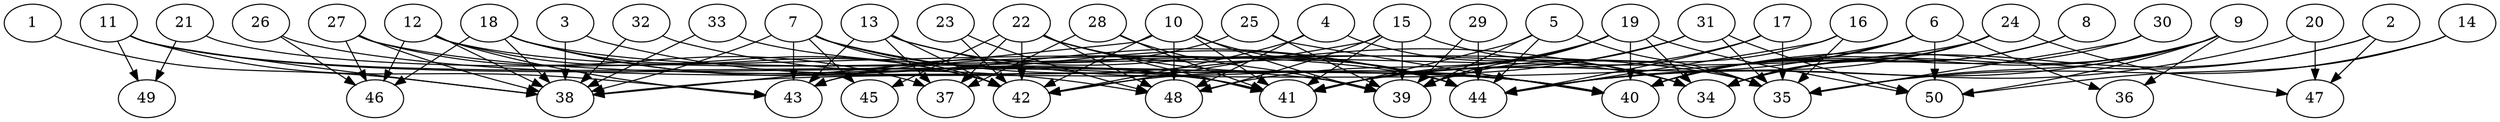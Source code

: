 // DAG automatically generated by daggen at Thu Oct  3 14:07:57 2019
// ./daggen --dot -n 50 --ccr 0.5 --fat 0.9 --regular 0.9 --density 0.5 --mindata 5242880 --maxdata 52428800 
digraph G {
  1 [size="17350656", alpha="0.20", expect_size="8675328"] 
  1 -> 38 [size ="8675328"]
  2 [size="46190592", alpha="0.19", expect_size="23095296"] 
  2 -> 34 [size ="23095296"]
  2 -> 40 [size ="23095296"]
  2 -> 47 [size ="23095296"]
  3 [size="77795328", alpha="0.07", expect_size="38897664"] 
  3 -> 38 [size ="38897664"]
  3 -> 44 [size ="38897664"]
  4 [size="89690112", alpha="0.18", expect_size="44845056"] 
  4 -> 34 [size ="44845056"]
  4 -> 42 [size ="44845056"]
  4 -> 48 [size ="44845056"]
  5 [size="63752192", alpha="0.16", expect_size="31876096"] 
  5 -> 35 [size ="31876096"]
  5 -> 39 [size ="31876096"]
  5 -> 41 [size ="31876096"]
  5 -> 44 [size ="31876096"]
  6 [size="93431808", alpha="0.14", expect_size="46715904"] 
  6 -> 36 [size ="46715904"]
  6 -> 38 [size ="46715904"]
  6 -> 40 [size ="46715904"]
  6 -> 41 [size ="46715904"]
  6 -> 50 [size ="46715904"]
  7 [size="91140096", alpha="0.06", expect_size="45570048"] 
  7 -> 34 [size ="45570048"]
  7 -> 38 [size ="45570048"]
  7 -> 41 [size ="45570048"]
  7 -> 42 [size ="45570048"]
  7 -> 43 [size ="45570048"]
  7 -> 45 [size ="45570048"]
  8 [size="16871424", alpha="0.02", expect_size="8435712"] 
  8 -> 34 [size ="8435712"]
  8 -> 40 [size ="8435712"]
  9 [size="35371008", alpha="0.04", expect_size="17685504"] 
  9 -> 34 [size ="17685504"]
  9 -> 35 [size ="17685504"]
  9 -> 36 [size ="17685504"]
  9 -> 40 [size ="17685504"]
  9 -> 44 [size ="17685504"]
  9 -> 50 [size ="17685504"]
  10 [size="84887552", alpha="0.15", expect_size="42443776"] 
  10 -> 38 [size ="42443776"]
  10 -> 39 [size ="42443776"]
  10 -> 41 [size ="42443776"]
  10 -> 42 [size ="42443776"]
  10 -> 44 [size ="42443776"]
  10 -> 48 [size ="42443776"]
  11 [size="104374272", alpha="0.15", expect_size="52187136"] 
  11 -> 38 [size ="52187136"]
  11 -> 39 [size ="52187136"]
  11 -> 41 [size ="52187136"]
  11 -> 43 [size ="52187136"]
  11 -> 49 [size ="52187136"]
  12 [size="102133760", alpha="0.08", expect_size="51066880"] 
  12 -> 34 [size ="51066880"]
  12 -> 38 [size ="51066880"]
  12 -> 42 [size ="51066880"]
  12 -> 43 [size ="51066880"]
  12 -> 46 [size ="51066880"]
  13 [size="98836480", alpha="0.16", expect_size="49418240"] 
  13 -> 37 [size ="49418240"]
  13 -> 40 [size ="49418240"]
  13 -> 42 [size ="49418240"]
  13 -> 43 [size ="49418240"]
  13 -> 44 [size ="49418240"]
  14 [size="38471680", alpha="0.12", expect_size="19235840"] 
  14 -> 35 [size ="19235840"]
  14 -> 50 [size ="19235840"]
  15 [size="30111744", alpha="0.20", expect_size="15055872"] 
  15 -> 35 [size ="15055872"]
  15 -> 39 [size ="15055872"]
  15 -> 41 [size ="15055872"]
  15 -> 42 [size ="15055872"]
  15 -> 48 [size ="15055872"]
  16 [size="12564480", alpha="0.11", expect_size="6282240"] 
  16 -> 35 [size ="6282240"]
  16 -> 39 [size ="6282240"]
  16 -> 44 [size ="6282240"]
  17 [size="79323136", alpha="0.10", expect_size="39661568"] 
  17 -> 35 [size ="39661568"]
  17 -> 41 [size ="39661568"]
  17 -> 44 [size ="39661568"]
  18 [size="14434304", alpha="0.01", expect_size="7217152"] 
  18 -> 35 [size ="7217152"]
  18 -> 38 [size ="7217152"]
  18 -> 41 [size ="7217152"]
  18 -> 42 [size ="7217152"]
  18 -> 46 [size ="7217152"]
  18 -> 48 [size ="7217152"]
  19 [size="24723456", alpha="0.10", expect_size="12361728"] 
  19 -> 34 [size ="12361728"]
  19 -> 39 [size ="12361728"]
  19 -> 40 [size ="12361728"]
  19 -> 41 [size ="12361728"]
  19 -> 48 [size ="12361728"]
  19 -> 50 [size ="12361728"]
  20 [size="44961792", alpha="0.13", expect_size="22480896"] 
  20 -> 44 [size ="22480896"]
  20 -> 47 [size ="22480896"]
  21 [size="21551104", alpha="0.17", expect_size="10775552"] 
  21 -> 44 [size ="10775552"]
  21 -> 49 [size ="10775552"]
  22 [size="94398464", alpha="0.09", expect_size="47199232"] 
  22 -> 37 [size ="47199232"]
  22 -> 40 [size ="47199232"]
  22 -> 41 [size ="47199232"]
  22 -> 42 [size ="47199232"]
  22 -> 44 [size ="47199232"]
  22 -> 45 [size ="47199232"]
  22 -> 48 [size ="47199232"]
  23 [size="39880704", alpha="0.15", expect_size="19940352"] 
  23 -> 42 [size ="19940352"]
  23 -> 48 [size ="19940352"]
  24 [size="22829056", alpha="0.18", expect_size="11414528"] 
  24 -> 34 [size ="11414528"]
  24 -> 40 [size ="11414528"]
  24 -> 43 [size ="11414528"]
  24 -> 44 [size ="11414528"]
  24 -> 47 [size ="11414528"]
  25 [size="81219584", alpha="0.12", expect_size="40609792"] 
  25 -> 39 [size ="40609792"]
  25 -> 40 [size ="40609792"]
  25 -> 43 [size ="40609792"]
  26 [size="79030272", alpha="0.04", expect_size="39515136"] 
  26 -> 40 [size ="39515136"]
  26 -> 46 [size ="39515136"]
  27 [size="34209792", alpha="0.13", expect_size="17104896"] 
  27 -> 37 [size ="17104896"]
  27 -> 38 [size ="17104896"]
  27 -> 40 [size ="17104896"]
  27 -> 46 [size ="17104896"]
  28 [size="81313792", alpha="0.03", expect_size="40656896"] 
  28 -> 37 [size ="40656896"]
  28 -> 39 [size ="40656896"]
  28 -> 41 [size ="40656896"]
  29 [size="84207616", alpha="0.19", expect_size="42103808"] 
  29 -> 39 [size ="42103808"]
  29 -> 44 [size ="42103808"]
  30 [size="36673536", alpha="0.10", expect_size="18336768"] 
  30 -> 35 [size ="18336768"]
  30 -> 40 [size ="18336768"]
  31 [size="96997376", alpha="0.01", expect_size="48498688"] 
  31 -> 35 [size ="48498688"]
  31 -> 41 [size ="48498688"]
  31 -> 42 [size ="48498688"]
  31 -> 50 [size ="48498688"]
  32 [size="83302400", alpha="0.12", expect_size="41651200"] 
  32 -> 38 [size ="41651200"]
  32 -> 44 [size ="41651200"]
  33 [size="31295488", alpha="0.01", expect_size="15647744"] 
  33 -> 38 [size ="15647744"]
  33 -> 40 [size ="15647744"]
  34 [size="102660096", alpha="0.16", expect_size="51330048"] 
  35 [size="93487104", alpha="0.16", expect_size="46743552"] 
  36 [size="57040896", alpha="0.16", expect_size="28520448"] 
  37 [size="76271616", alpha="0.10", expect_size="38135808"] 
  38 [size="43089920", alpha="0.05", expect_size="21544960"] 
  39 [size="58255360", alpha="0.04", expect_size="29127680"] 
  40 [size="52281344", alpha="0.09", expect_size="26140672"] 
  41 [size="99571712", alpha="0.17", expect_size="49785856"] 
  42 [size="10897408", alpha="0.03", expect_size="5448704"] 
  43 [size="66656256", alpha="0.15", expect_size="33328128"] 
  44 [size="72079360", alpha="0.10", expect_size="36039680"] 
  45 [size="55156736", alpha="0.19", expect_size="27578368"] 
  46 [size="35514368", alpha="0.03", expect_size="17757184"] 
  47 [size="15235072", alpha="0.12", expect_size="7617536"] 
  48 [size="63156224", alpha="0.17", expect_size="31578112"] 
  49 [size="88854528", alpha="0.16", expect_size="44427264"] 
  50 [size="12197888", alpha="0.02", expect_size="6098944"] 
}
